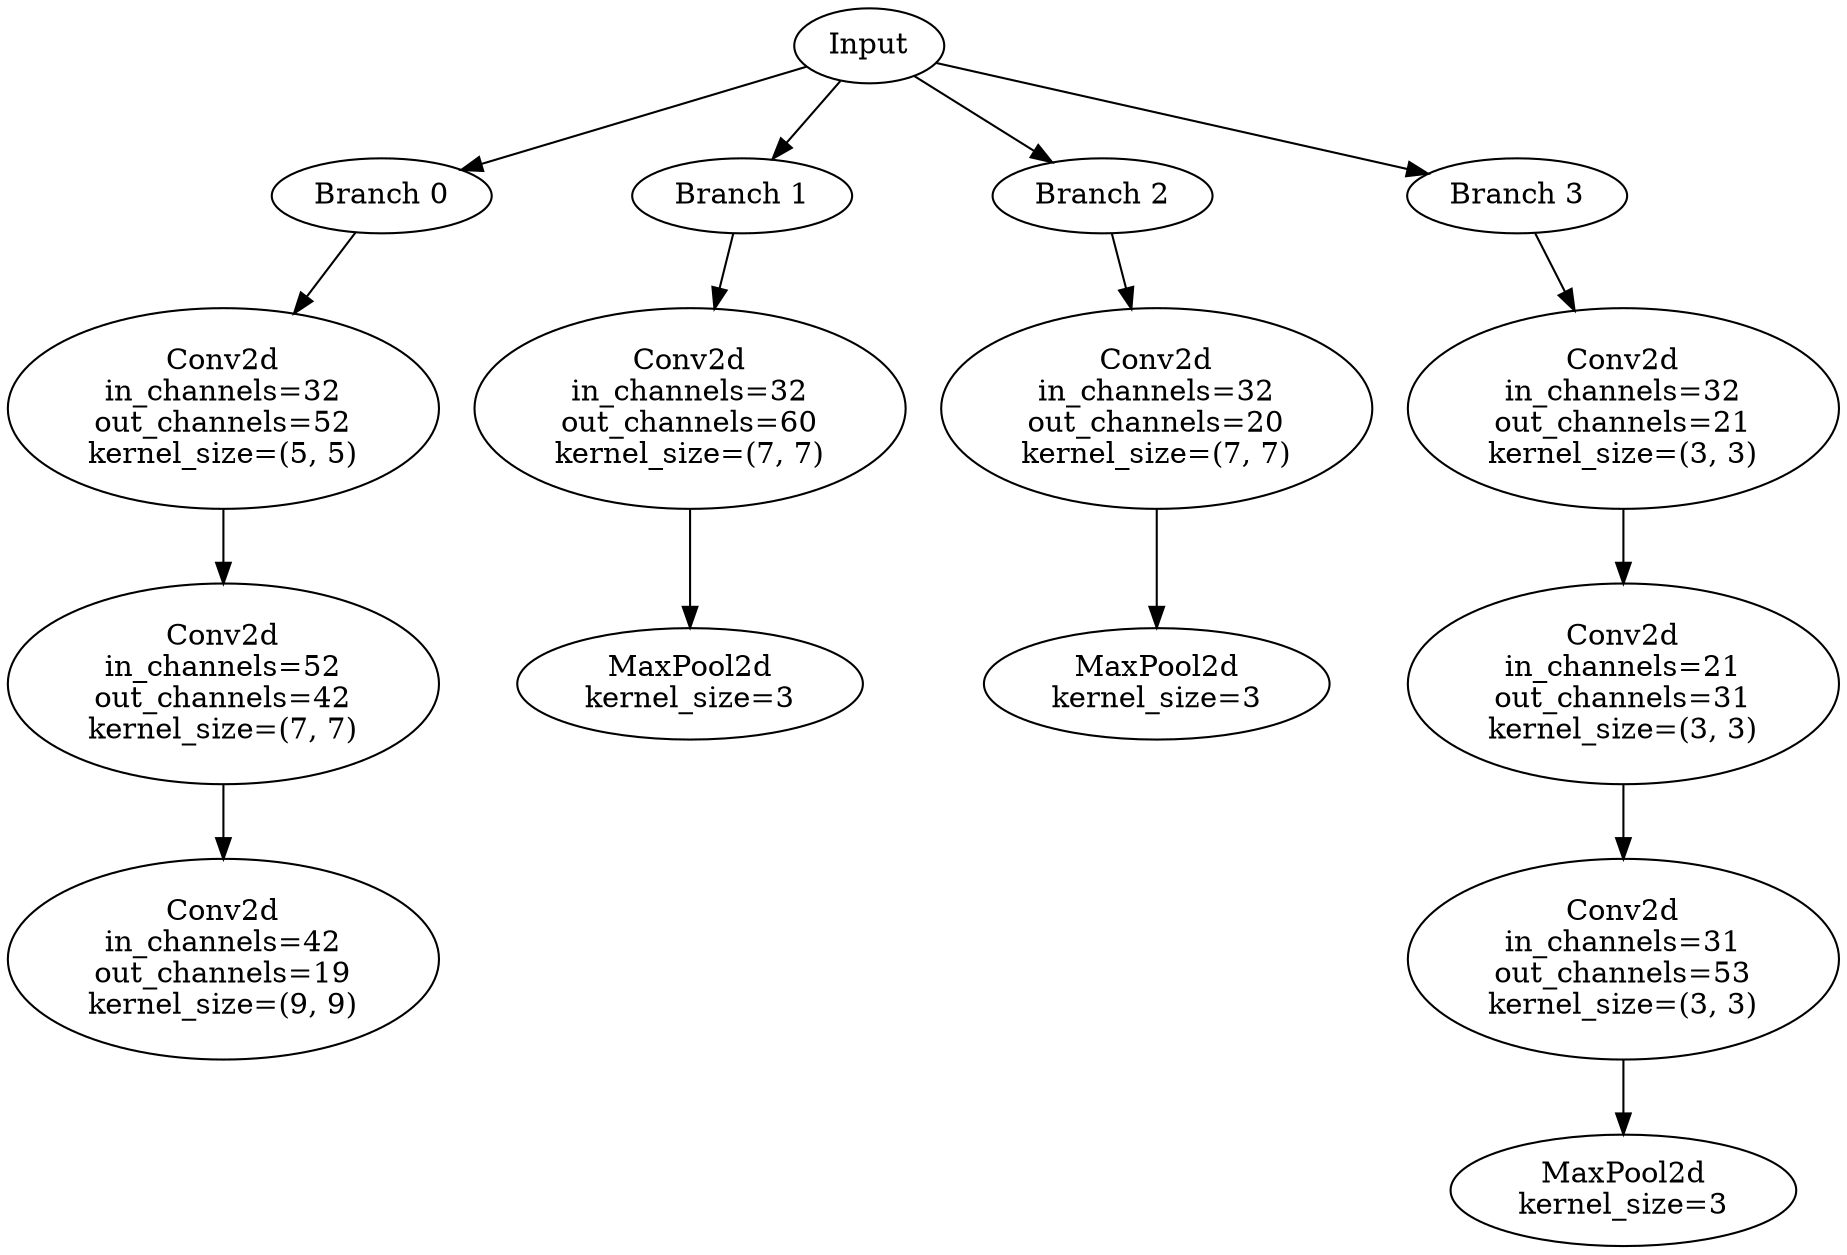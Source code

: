 // Inception Module - Coral 27
digraph {
	Input [label=Input]
	Branch_0 [label="Branch 0"]
	Input -> Branch_0
	Branch_0_Layer_0 [label="Conv2d
in_channels=32
out_channels=52
kernel_size=(5, 5)"]
	Branch_0 -> Branch_0_Layer_0
	Branch_0_Layer_1 [label="Conv2d
in_channels=52
out_channels=42
kernel_size=(7, 7)"]
	Branch_0_Layer_0 -> Branch_0_Layer_1
	Branch_0_Layer_2 [label="Conv2d
in_channels=42
out_channels=19
kernel_size=(9, 9)"]
	Branch_0_Layer_1 -> Branch_0_Layer_2
	Branch_1 [label="Branch 1"]
	Input -> Branch_1
	Branch_1_Layer_0 [label="Conv2d
in_channels=32
out_channels=60
kernel_size=(7, 7)"]
	Branch_1 -> Branch_1_Layer_0
	Branch_1_Layer_1 [label="MaxPool2d
kernel_size=3"]
	Branch_1_Layer_0 -> Branch_1_Layer_1
	Branch_2 [label="Branch 2"]
	Input -> Branch_2
	Branch_2_Layer_0 [label="Conv2d
in_channels=32
out_channels=20
kernel_size=(7, 7)"]
	Branch_2 -> Branch_2_Layer_0
	Branch_2_Layer_1 [label="MaxPool2d
kernel_size=3"]
	Branch_2_Layer_0 -> Branch_2_Layer_1
	Branch_3 [label="Branch 3"]
	Input -> Branch_3
	Branch_3_Layer_0 [label="Conv2d
in_channels=32
out_channels=21
kernel_size=(3, 3)"]
	Branch_3 -> Branch_3_Layer_0
	Branch_3_Layer_1 [label="Conv2d
in_channels=21
out_channels=31
kernel_size=(3, 3)"]
	Branch_3_Layer_0 -> Branch_3_Layer_1
	Branch_3_Layer_2 [label="Conv2d
in_channels=31
out_channels=53
kernel_size=(3, 3)"]
	Branch_3_Layer_1 -> Branch_3_Layer_2
	Branch_3_Layer_3 [label="MaxPool2d
kernel_size=3"]
	Branch_3_Layer_2 -> Branch_3_Layer_3
}
